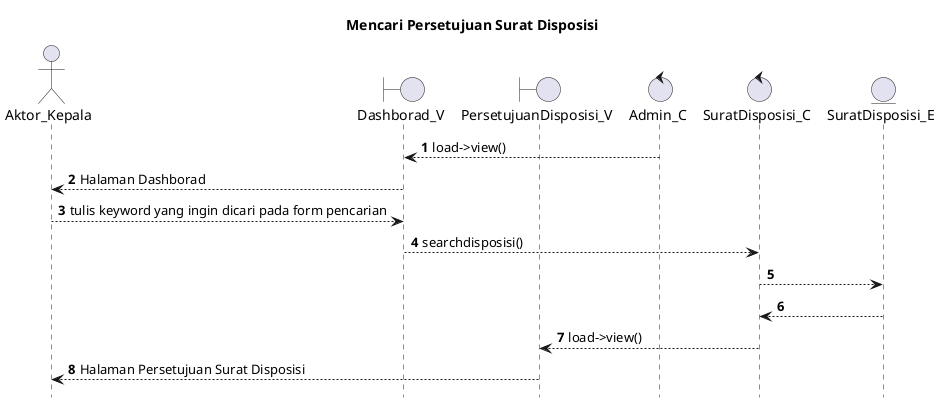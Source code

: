 @startuml

autonumber
hide footbox
title Mencari Persetujuan Surat Disposisi

Actor Aktor_Kepala
boundary Dashborad_V
boundary PersetujuanDisposisi_V
control Admin_C
control SuratDisposisi_C
Entity SuratDisposisi_E

Admin_C --> Dashborad_V: load->view()
Dashborad_V --> Aktor_Kepala: Halaman Dashborad
Aktor_Kepala --> Dashborad_V: tulis keyword yang ingin dicari pada form pencarian
Dashborad_V --> SuratDisposisi_C: searchdisposisi()
SuratDisposisi_C --> SuratDisposisi_E:
    
    SuratDisposisi_E --> SuratDisposisi_C:
    SuratDisposisi_C --> PersetujuanDisposisi_V: load->view()
    PersetujuanDisposisi_V --> Aktor_Kepala: Halaman Persetujuan Surat Disposisi

@enduml